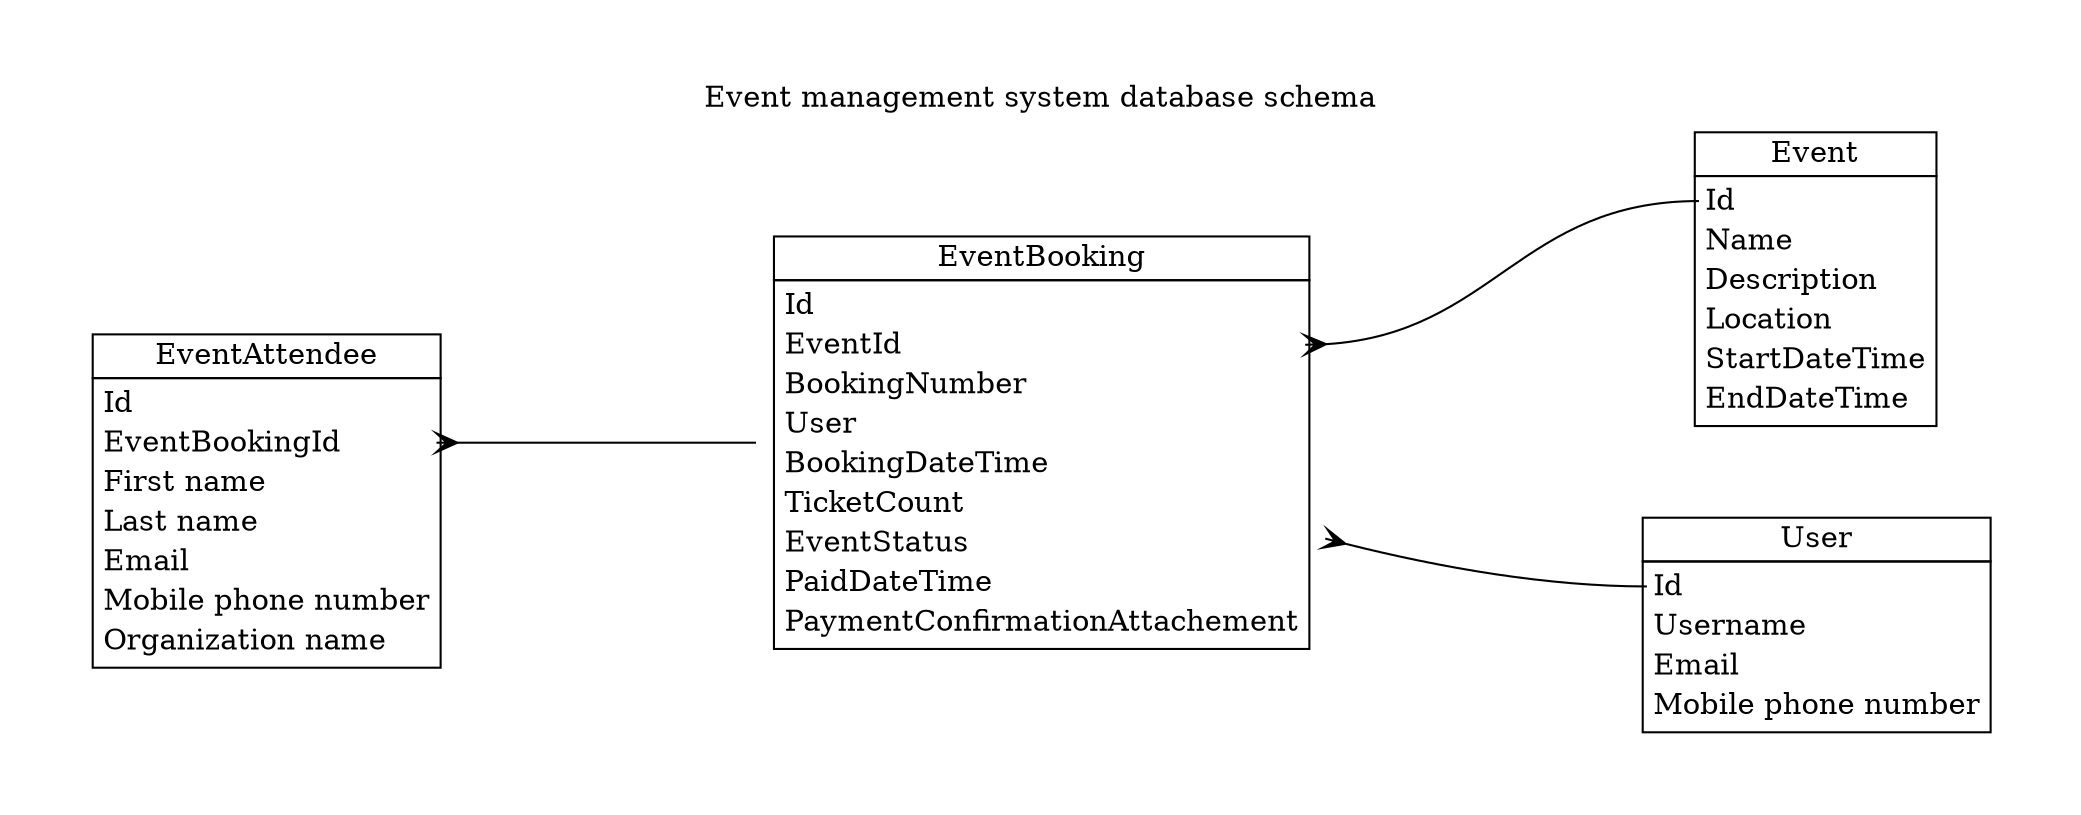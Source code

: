 //comment 
/*
comment
*/
/*
https://spin.atomicobject.com/2017/11/15/table-rel-diagrams-graphviz/
https://mamchenkov.net/wordpress/2015/08/20/graphviz-dot-erds-network-diagrams/

HTML like style
https://www.graphviz.org/doc/info/shapes.html
*/
digraph {
    label="Event management system database schema";
    labelloc=top;
    graph [pad="0.5", nodesep="0.5", ranksep="2"];
    node [shape=plain]
    rankdir=LR;
    // One-to-many relation (from one, to many)
    //Arrow https://www.graphviz.org/doc/info/arrows.html
    edge [arrowhead=crow, arrowtail=crow]

    Event [
        shape=plaintext
        label=<
            <table border='0' cellborder='1' cellspacing='0'>
                <tr><td>Event</td></tr>
                <tr>
                    <td>
                        <table cellspacing='0' cellborder='0' border='0'>
                            <tr><td align='left' port='Id'>Id</td></tr>
                            <tr><td align='left' port=''>Name</td></tr>
                            <tr><td align='left'>Description</td></tr>
                            <tr><td align='left'>Location</td></tr>
                            <tr><td align='left'>StartDateTime</td></tr>
                            <tr><td align='left'>EndDateTime</td></tr>
                        </table>
                    </td>
                </tr>
            </table>
        >];

    EventBooking [
        shape=plaintext
        label=<
            <table border='0' cellborder='1' cellspacing='0'>
                <tr><td>EventBooking</td></tr>
                <tr>
                    <td>
                        <table cellspacing='0' cellborder='0' border='0'>
                            <tr><td align='left' port='z'>Id</td></tr>
                            <tr><td align='left' port='EventId'>EventId</td></tr>
                            <tr><td align='left' port='z'>BookingNumber</td></tr>
                            <tr><td align='left' port='z'>User</td></tr>
                            <tr><td align='left'>BookingDateTime</td></tr>
                            <tr><td align='left'>TicketCount</td></tr>
                            <tr><td align='left'>EventStatus</td></tr>
                            <tr><td align='left'>PaidDateTime</td></tr>
                            <tr><td align='left'>PaymentConfirmationAttachement</td></tr>
                        </table>
                    </td>
                </tr>
            </table>
        >];

    EventAttendee [
        shape=plaintext
        label=<
            <table border='0' cellborder='1' cellspacing='0'>
                <tr><td>EventAttendee</td></tr>
                <tr>
                    <td>
                        <table cellspacing='0' cellborder='0' border='0'>
                            <tr><td align='left'>Id</td></tr>
                            <tr><td align='left' port='EventBookingId'>EventBookingId</td></tr>
                            <tr><td align='left'>First name</td></tr>
                            <tr><td align='left'>Last name</td></tr>
                            <tr><td align='left'>Email</td></tr>
                            <tr><td align='left'>Mobile phone number</td></tr>
                            <tr><td align='left'>Organization name</td></tr>
                        </table>
                    </td>
                </tr>
            </table>
        >];

    User [
        shape=plaintext
        label=<
            <table border='0' cellborder='1' cellspacing='0'>
                <tr><td>User</td></tr>
                <tr>
                    <td>
                        <table cellspacing='0' cellborder='0' border='0'>
                            <tr><td align='left' port='Id'>Id</td></tr>
                            <tr><td align='left'>Username</td></tr>
                            <tr><td align='left'>Email</td></tr>
                            <tr><td align='left'>Mobile phone number</td></tr>
                        </table>
                    </td>
                </tr>
            </table>
        >];

    // https://stackoverflow.com/a/17742184/1872200
    // https://www.graphviz.org/doc/info/attrs.html#k:dirType

    // child -> parent
    EventBooking:EventId -> Event:Id [dir="back"]
    EventBooking:UserId -> User:Id [dir="back"]
    EventAttendee:EventBookingId -> EventBooking:Id [dir="back"]
}